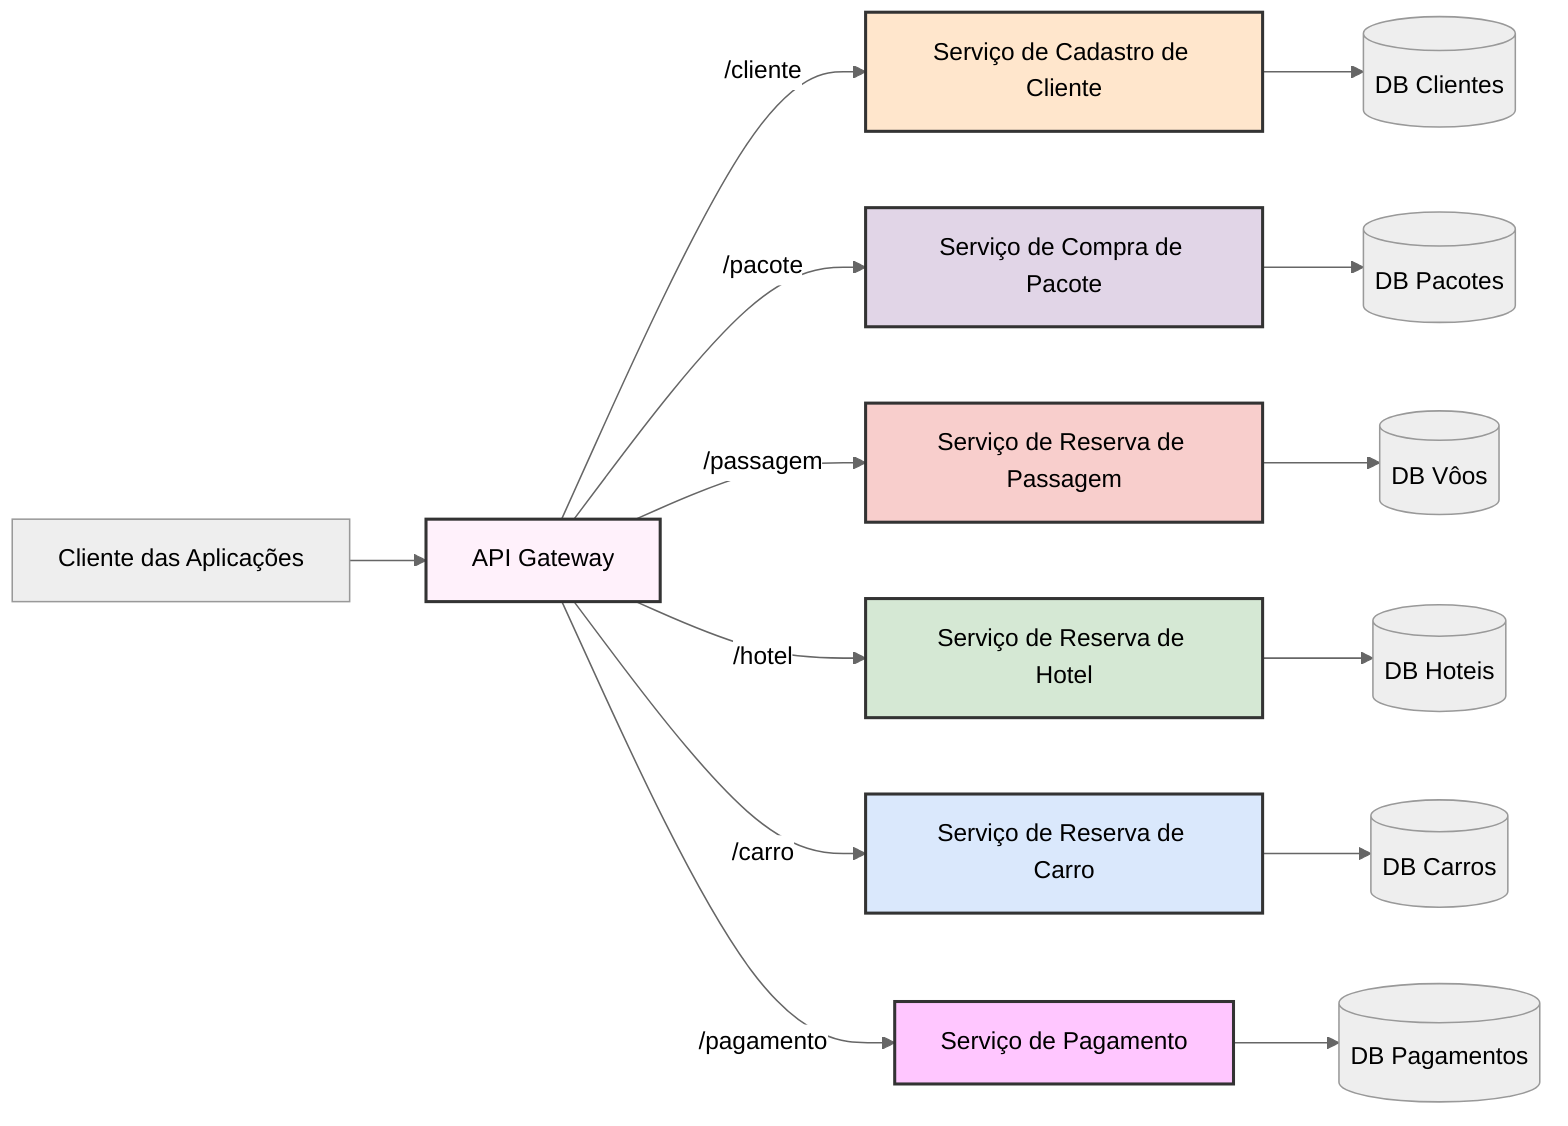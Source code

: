 %%{init: {'theme':'neutral'}}%%
flowchart LR
  Client[Cliente das Aplicações]
  apigateway[API Gateway]
  cliente[Serviço de Cadastro de Cliente]
  pacote[Serviço de Compra de Pacote]
  voo[Serviço de Reserva de Passagem]
  hotel[Serviço de Reserva de Hotel]
  carro[Serviço de Reserva de Carro]
  pagamento[Serviço de Pagamento]
  db_cliente[(DB Clientes)]
  db_pacote[(DB Pacotes)]
  db_voo[(DB Vôos)]
  db_hotel[(DB Hoteis)]
  db_carro[(DB Carros)]
  db_pagamento[(DB Pagamentos)]


  Client --> apigateway

  apigateway --/cliente --> cliente
  apigateway --/pacote  --> pacote
  apigateway --/passagem --> voo
  apigateway --/hotel -->hotel
  apigateway --/carro -->carro
  apigateway --/pagamento -->pagamento

  cliente --> db_cliente
  pacote --> db_pacote
  voo --> db_voo
  hotel --> db_hotel
  carro --> db_carro
  pagamento --> db_pagamento

  style cliente fill:#FFE6CC,stroke:#333,stroke-width:2px
  style pacote fill:#E1D5E7,stroke:#333,stroke-width:2px
  style voo fill:#F8CECC,stroke:#333,stroke-width:2px
  style hotel fill:#D5E8D4,stroke:#333,stroke-width:2px
  style carro fill:#DAE8FC,stroke:#333,stroke-width:2px
  style pagamento fill:#F5F5,stroke:#333,stroke-width:2px
  style apigateway fill:#F3B1,stroke:#333,stroke-width:2px